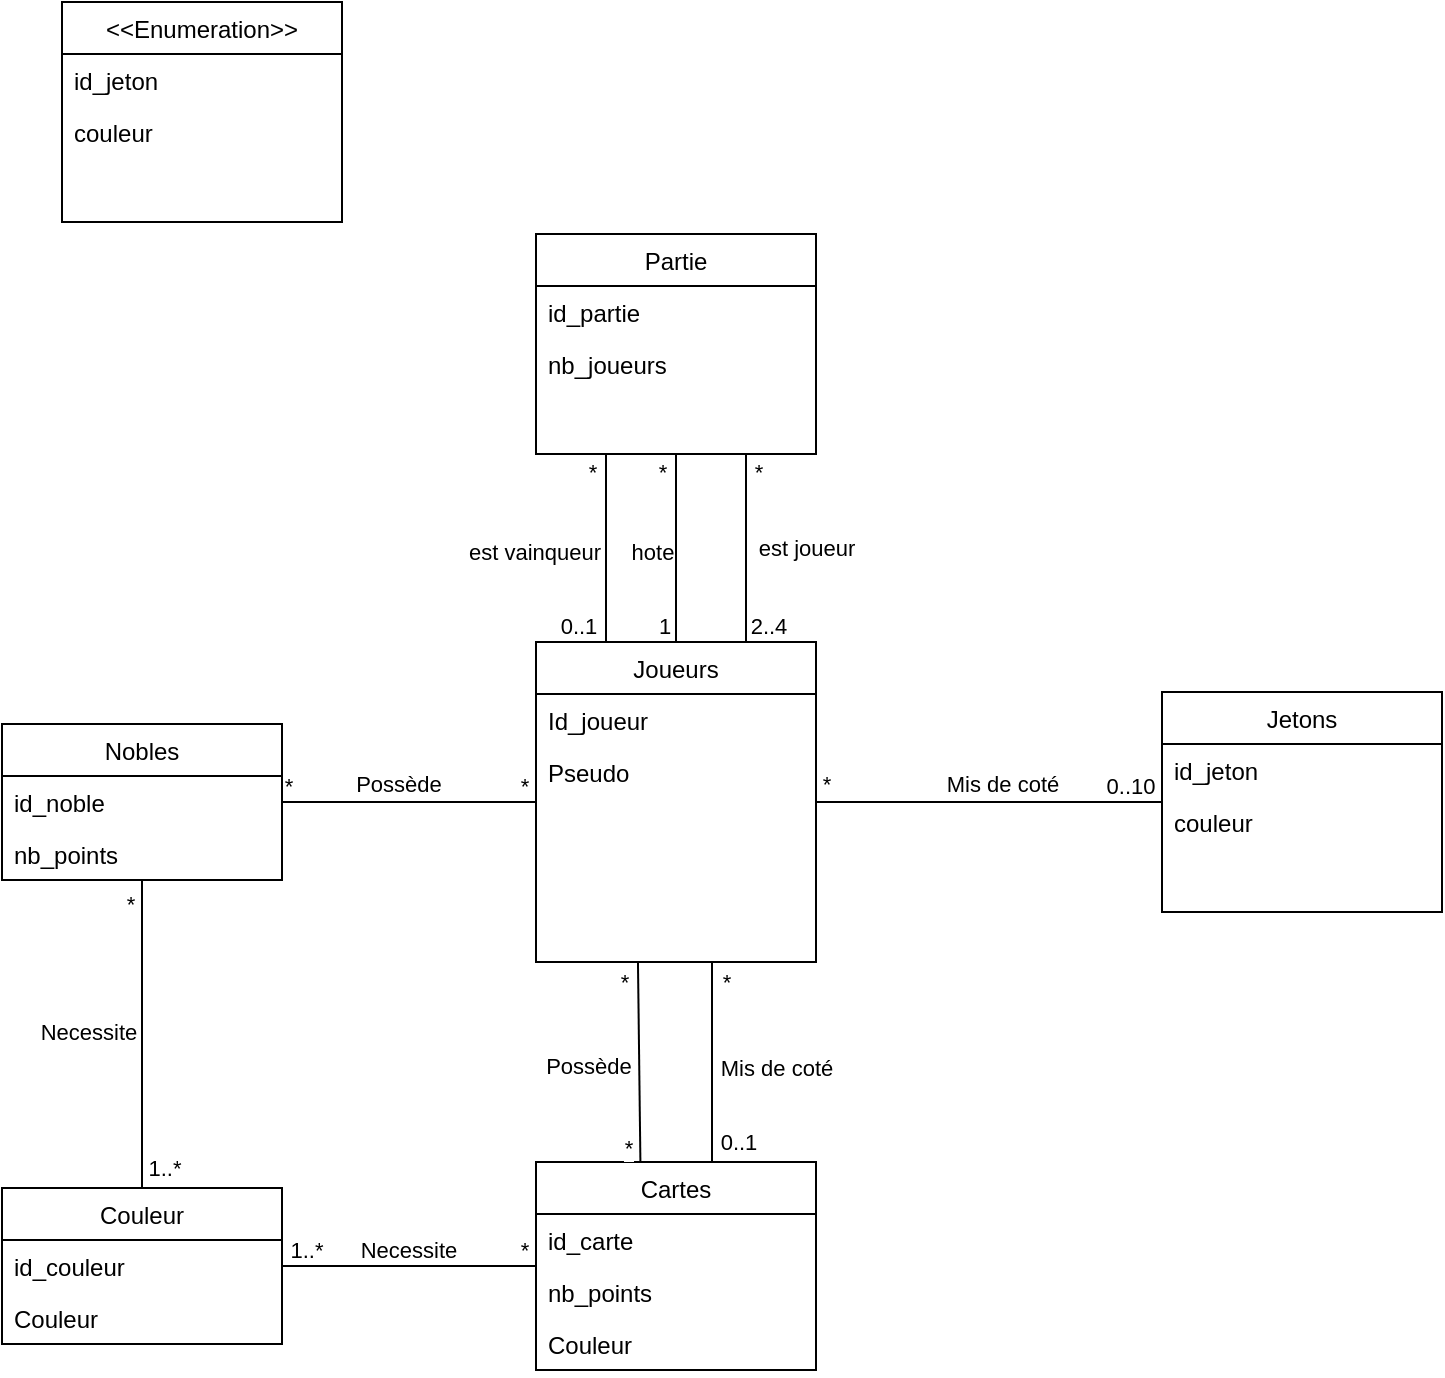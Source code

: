 <mxfile version="22.1.4" type="github">
  <diagram id="C5RBs43oDa-KdzZeNtuy" name="Page-1">
    <mxGraphModel dx="1000" dy="1753" grid="1" gridSize="10" guides="1" tooltips="1" connect="1" arrows="1" fold="1" page="1" pageScale="1" pageWidth="827" pageHeight="1169" math="0" shadow="0">
      <root>
        <mxCell id="WIyWlLk6GJQsqaUBKTNV-0" />
        <mxCell id="WIyWlLk6GJQsqaUBKTNV-1" parent="WIyWlLk6GJQsqaUBKTNV-0" />
        <mxCell id="2LHrE22rl46TA7Fi1NJV-0" value="Joueurs" style="swimlane;fontStyle=0;align=center;verticalAlign=top;childLayout=stackLayout;horizontal=1;startSize=26;horizontalStack=0;resizeParent=1;resizeLast=0;collapsible=1;marginBottom=0;rounded=0;shadow=0;strokeWidth=1;" parent="WIyWlLk6GJQsqaUBKTNV-1" vertex="1">
          <mxGeometry x="897" y="50" width="140" height="160" as="geometry">
            <mxRectangle x="550" y="140" width="160" height="26" as="alternateBounds" />
          </mxGeometry>
        </mxCell>
        <mxCell id="2LHrE22rl46TA7Fi1NJV-1" value="Id_joueur" style="text;align=left;verticalAlign=top;spacingLeft=4;spacingRight=4;overflow=hidden;rotatable=0;points=[[0,0.5],[1,0.5]];portConstraint=eastwest;" parent="2LHrE22rl46TA7Fi1NJV-0" vertex="1">
          <mxGeometry y="26" width="140" height="26" as="geometry" />
        </mxCell>
        <mxCell id="2LHrE22rl46TA7Fi1NJV-34" value="Pseudo" style="text;align=left;verticalAlign=top;spacingLeft=4;spacingRight=4;overflow=hidden;rotatable=0;points=[[0,0.5],[1,0.5]];portConstraint=eastwest;" parent="2LHrE22rl46TA7Fi1NJV-0" vertex="1">
          <mxGeometry y="52" width="140" height="26" as="geometry" />
        </mxCell>
        <mxCell id="2LHrE22rl46TA7Fi1NJV-9" value="Cartes" style="swimlane;fontStyle=0;align=center;verticalAlign=top;childLayout=stackLayout;horizontal=1;startSize=26;horizontalStack=0;resizeParent=1;resizeLast=0;collapsible=1;marginBottom=0;rounded=0;shadow=0;strokeWidth=1;" parent="WIyWlLk6GJQsqaUBKTNV-1" vertex="1">
          <mxGeometry x="897" y="310" width="140" height="104" as="geometry">
            <mxRectangle x="550" y="140" width="160" height="26" as="alternateBounds" />
          </mxGeometry>
        </mxCell>
        <mxCell id="2LHrE22rl46TA7Fi1NJV-50" value="id_carte" style="text;align=left;verticalAlign=top;spacingLeft=4;spacingRight=4;overflow=hidden;rotatable=0;points=[[0,0.5],[1,0.5]];portConstraint=eastwest;" parent="2LHrE22rl46TA7Fi1NJV-9" vertex="1">
          <mxGeometry y="26" width="140" height="26" as="geometry" />
        </mxCell>
        <mxCell id="2LHrE22rl46TA7Fi1NJV-10" value="nb_points" style="text;align=left;verticalAlign=top;spacingLeft=4;spacingRight=4;overflow=hidden;rotatable=0;points=[[0,0.5],[1,0.5]];portConstraint=eastwest;" parent="2LHrE22rl46TA7Fi1NJV-9" vertex="1">
          <mxGeometry y="52" width="140" height="26" as="geometry" />
        </mxCell>
        <mxCell id="eFTHYfon2pCEt5b85kIS-16" value="Couleur" style="text;align=left;verticalAlign=top;spacingLeft=4;spacingRight=4;overflow=hidden;rotatable=0;points=[[0,0.5],[1,0.5]];portConstraint=eastwest;" vertex="1" parent="2LHrE22rl46TA7Fi1NJV-9">
          <mxGeometry y="78" width="140" height="26" as="geometry" />
        </mxCell>
        <mxCell id="2LHrE22rl46TA7Fi1NJV-17" value="" style="endArrow=none;html=1;rounded=0;" parent="WIyWlLk6GJQsqaUBKTNV-1" edge="1">
          <mxGeometry width="50" height="50" relative="1" as="geometry">
            <mxPoint x="949.204" y="310" as="sourcePoint" />
            <mxPoint x="947.98" y="210" as="targetPoint" />
          </mxGeometry>
        </mxCell>
        <mxCell id="2LHrE22rl46TA7Fi1NJV-18" value="Possède" style="edgeLabel;html=1;align=center;verticalAlign=middle;resizable=0;points=[];" parent="2LHrE22rl46TA7Fi1NJV-17" vertex="1" connectable="0">
          <mxGeometry x="0.112" y="2" relative="1" as="geometry">
            <mxPoint x="-24" y="7" as="offset" />
          </mxGeometry>
        </mxCell>
        <mxCell id="2LHrE22rl46TA7Fi1NJV-24" value="*" style="edgeLabel;html=1;align=center;verticalAlign=middle;resizable=0;points=[];" parent="2LHrE22rl46TA7Fi1NJV-17" vertex="1" connectable="0">
          <mxGeometry x="0.888" y="1" relative="1" as="geometry">
            <mxPoint x="-6" y="4" as="offset" />
          </mxGeometry>
        </mxCell>
        <mxCell id="2LHrE22rl46TA7Fi1NJV-25" value="*" style="edgeLabel;html=1;align=center;verticalAlign=middle;resizable=0;points=[];" parent="2LHrE22rl46TA7Fi1NJV-17" vertex="1" connectable="0">
          <mxGeometry x="-0.81" y="-3" relative="1" as="geometry">
            <mxPoint x="-9" y="2" as="offset" />
          </mxGeometry>
        </mxCell>
        <mxCell id="2LHrE22rl46TA7Fi1NJV-19" value="" style="endArrow=none;html=1;rounded=0;" parent="WIyWlLk6GJQsqaUBKTNV-1" edge="1">
          <mxGeometry width="50" height="50" relative="1" as="geometry">
            <mxPoint x="985.0" y="310" as="sourcePoint" />
            <mxPoint x="985.0" y="210" as="targetPoint" />
          </mxGeometry>
        </mxCell>
        <mxCell id="2LHrE22rl46TA7Fi1NJV-20" value="Mis de coté" style="edgeLabel;html=1;align=center;verticalAlign=middle;resizable=0;points=[];" parent="2LHrE22rl46TA7Fi1NJV-19" vertex="1" connectable="0">
          <mxGeometry x="0.112" y="2" relative="1" as="geometry">
            <mxPoint x="34" y="8" as="offset" />
          </mxGeometry>
        </mxCell>
        <mxCell id="2LHrE22rl46TA7Fi1NJV-21" value="0..1" style="edgeLabel;html=1;align=center;verticalAlign=middle;resizable=0;points=[];" parent="2LHrE22rl46TA7Fi1NJV-19" vertex="1" connectable="0">
          <mxGeometry x="0.75" relative="1" as="geometry">
            <mxPoint x="13" y="77" as="offset" />
          </mxGeometry>
        </mxCell>
        <mxCell id="2LHrE22rl46TA7Fi1NJV-23" value="*" style="edgeLabel;html=1;align=center;verticalAlign=middle;resizable=0;points=[];" parent="2LHrE22rl46TA7Fi1NJV-19" vertex="1" connectable="0">
          <mxGeometry x="0.777" relative="1" as="geometry">
            <mxPoint x="7" y="-1" as="offset" />
          </mxGeometry>
        </mxCell>
        <mxCell id="2LHrE22rl46TA7Fi1NJV-26" value="Jetons" style="swimlane;fontStyle=0;align=center;verticalAlign=top;childLayout=stackLayout;horizontal=1;startSize=26;horizontalStack=0;resizeParent=1;resizeLast=0;collapsible=1;marginBottom=0;rounded=0;shadow=0;strokeWidth=1;" parent="WIyWlLk6GJQsqaUBKTNV-1" vertex="1">
          <mxGeometry x="1210" y="75" width="140" height="110" as="geometry">
            <mxRectangle x="550" y="140" width="160" height="26" as="alternateBounds" />
          </mxGeometry>
        </mxCell>
        <mxCell id="2LHrE22rl46TA7Fi1NJV-27" value="id_jeton" style="text;align=left;verticalAlign=top;spacingLeft=4;spacingRight=4;overflow=hidden;rotatable=0;points=[[0,0.5],[1,0.5]];portConstraint=eastwest;" parent="2LHrE22rl46TA7Fi1NJV-26" vertex="1">
          <mxGeometry y="26" width="140" height="26" as="geometry" />
        </mxCell>
        <mxCell id="2LHrE22rl46TA7Fi1NJV-28" value="couleur" style="text;align=left;verticalAlign=top;spacingLeft=4;spacingRight=4;overflow=hidden;rotatable=0;points=[[0,0.5],[1,0.5]];portConstraint=eastwest;rounded=0;shadow=0;html=0;" parent="2LHrE22rl46TA7Fi1NJV-26" vertex="1">
          <mxGeometry y="52" width="140" height="26" as="geometry" />
        </mxCell>
        <mxCell id="2LHrE22rl46TA7Fi1NJV-30" value="" style="endArrow=none;html=1;rounded=0;" parent="WIyWlLk6GJQsqaUBKTNV-1" source="2LHrE22rl46TA7Fi1NJV-0" target="2LHrE22rl46TA7Fi1NJV-26" edge="1">
          <mxGeometry width="50" height="50" relative="1" as="geometry">
            <mxPoint x="995.0" y="320" as="sourcePoint" />
            <mxPoint x="995.0" y="220" as="targetPoint" />
          </mxGeometry>
        </mxCell>
        <mxCell id="2LHrE22rl46TA7Fi1NJV-31" value="Mis de coté" style="edgeLabel;html=1;align=center;verticalAlign=middle;resizable=0;points=[];" parent="2LHrE22rl46TA7Fi1NJV-30" vertex="1" connectable="0">
          <mxGeometry x="0.112" y="2" relative="1" as="geometry">
            <mxPoint x="-3" y="-7" as="offset" />
          </mxGeometry>
        </mxCell>
        <mxCell id="2LHrE22rl46TA7Fi1NJV-32" value="*" style="edgeLabel;html=1;align=center;verticalAlign=middle;resizable=0;points=[];" parent="2LHrE22rl46TA7Fi1NJV-30" vertex="1" connectable="0">
          <mxGeometry x="0.75" relative="1" as="geometry">
            <mxPoint x="-147" y="-9" as="offset" />
          </mxGeometry>
        </mxCell>
        <mxCell id="2LHrE22rl46TA7Fi1NJV-33" value="0..10" style="edgeLabel;html=1;align=center;verticalAlign=middle;resizable=0;points=[];" parent="2LHrE22rl46TA7Fi1NJV-30" vertex="1" connectable="0">
          <mxGeometry x="0.777" relative="1" as="geometry">
            <mxPoint x="3" y="-8" as="offset" />
          </mxGeometry>
        </mxCell>
        <mxCell id="2LHrE22rl46TA7Fi1NJV-39" value="" style="endArrow=none;html=1;rounded=0;exitX=0.75;exitY=1;exitDx=0;exitDy=0;entryX=0.75;entryY=0;entryDx=0;entryDy=0;" parent="WIyWlLk6GJQsqaUBKTNV-1" source="2LHrE22rl46TA7Fi1NJV-43" target="2LHrE22rl46TA7Fi1NJV-0" edge="1">
          <mxGeometry width="50" height="50" relative="1" as="geometry">
            <mxPoint x="1130" y="-30" as="sourcePoint" />
            <mxPoint x="1303" y="-30" as="targetPoint" />
          </mxGeometry>
        </mxCell>
        <mxCell id="2LHrE22rl46TA7Fi1NJV-40" value="est joueur" style="edgeLabel;html=1;align=center;verticalAlign=middle;resizable=0;points=[];" parent="2LHrE22rl46TA7Fi1NJV-39" vertex="1" connectable="0">
          <mxGeometry x="0.112" y="2" relative="1" as="geometry">
            <mxPoint x="28" y="-6" as="offset" />
          </mxGeometry>
        </mxCell>
        <mxCell id="2LHrE22rl46TA7Fi1NJV-41" value="*" style="edgeLabel;html=1;align=center;verticalAlign=middle;resizable=0;points=[];" parent="2LHrE22rl46TA7Fi1NJV-39" vertex="1" connectable="0">
          <mxGeometry x="0.75" relative="1" as="geometry">
            <mxPoint x="6" y="-74" as="offset" />
          </mxGeometry>
        </mxCell>
        <mxCell id="2LHrE22rl46TA7Fi1NJV-42" value="2..4" style="edgeLabel;html=1;align=center;verticalAlign=middle;resizable=0;points=[];" parent="2LHrE22rl46TA7Fi1NJV-39" vertex="1" connectable="0">
          <mxGeometry x="0.777" relative="1" as="geometry">
            <mxPoint x="11" y="2" as="offset" />
          </mxGeometry>
        </mxCell>
        <mxCell id="2LHrE22rl46TA7Fi1NJV-43" value="Partie" style="swimlane;fontStyle=0;align=center;verticalAlign=top;childLayout=stackLayout;horizontal=1;startSize=26;horizontalStack=0;resizeParent=1;resizeLast=0;collapsible=1;marginBottom=0;rounded=0;shadow=0;strokeWidth=1;" parent="WIyWlLk6GJQsqaUBKTNV-1" vertex="1">
          <mxGeometry x="897" y="-154" width="140" height="110" as="geometry">
            <mxRectangle x="550" y="140" width="160" height="26" as="alternateBounds" />
          </mxGeometry>
        </mxCell>
        <mxCell id="2LHrE22rl46TA7Fi1NJV-44" value="id_partie" style="text;align=left;verticalAlign=top;spacingLeft=4;spacingRight=4;overflow=hidden;rotatable=0;points=[[0,0.5],[1,0.5]];portConstraint=eastwest;" parent="2LHrE22rl46TA7Fi1NJV-43" vertex="1">
          <mxGeometry y="26" width="140" height="26" as="geometry" />
        </mxCell>
        <mxCell id="2LHrE22rl46TA7Fi1NJV-45" value="nb_joueurs" style="text;align=left;verticalAlign=top;spacingLeft=4;spacingRight=4;overflow=hidden;rotatable=0;points=[[0,0.5],[1,0.5]];portConstraint=eastwest;rounded=0;shadow=0;html=0;" parent="2LHrE22rl46TA7Fi1NJV-43" vertex="1">
          <mxGeometry y="52" width="140" height="26" as="geometry" />
        </mxCell>
        <mxCell id="2LHrE22rl46TA7Fi1NJV-46" value="" style="endArrow=none;html=1;rounded=0;exitX=0.25;exitY=1;exitDx=0;exitDy=0;entryX=0.25;entryY=0;entryDx=0;entryDy=0;" parent="WIyWlLk6GJQsqaUBKTNV-1" source="2LHrE22rl46TA7Fi1NJV-43" target="2LHrE22rl46TA7Fi1NJV-0" edge="1">
          <mxGeometry width="50" height="50" relative="1" as="geometry">
            <mxPoint x="820" y="-20" as="sourcePoint" />
            <mxPoint x="820" y="74" as="targetPoint" />
          </mxGeometry>
        </mxCell>
        <mxCell id="2LHrE22rl46TA7Fi1NJV-47" value="est vainqueur" style="edgeLabel;html=1;align=center;verticalAlign=middle;resizable=0;points=[];" parent="2LHrE22rl46TA7Fi1NJV-46" vertex="1" connectable="0">
          <mxGeometry x="0.112" y="2" relative="1" as="geometry">
            <mxPoint x="-38" y="-4" as="offset" />
          </mxGeometry>
        </mxCell>
        <mxCell id="2LHrE22rl46TA7Fi1NJV-48" value="*" style="edgeLabel;html=1;align=center;verticalAlign=middle;resizable=0;points=[];" parent="2LHrE22rl46TA7Fi1NJV-46" vertex="1" connectable="0">
          <mxGeometry x="0.75" relative="1" as="geometry">
            <mxPoint x="-7" y="-74" as="offset" />
          </mxGeometry>
        </mxCell>
        <mxCell id="2LHrE22rl46TA7Fi1NJV-49" value="0..1" style="edgeLabel;html=1;align=center;verticalAlign=middle;resizable=0;points=[];" parent="2LHrE22rl46TA7Fi1NJV-46" vertex="1" connectable="0">
          <mxGeometry x="0.777" relative="1" as="geometry">
            <mxPoint x="-14" y="2" as="offset" />
          </mxGeometry>
        </mxCell>
        <mxCell id="eFTHYfon2pCEt5b85kIS-1" value="Nobles" style="swimlane;fontStyle=0;align=center;verticalAlign=top;childLayout=stackLayout;horizontal=1;startSize=26;horizontalStack=0;resizeParent=1;resizeLast=0;collapsible=1;marginBottom=0;rounded=0;shadow=0;strokeWidth=1;" vertex="1" parent="WIyWlLk6GJQsqaUBKTNV-1">
          <mxGeometry x="630" y="91" width="140" height="78" as="geometry">
            <mxRectangle x="550" y="140" width="160" height="26" as="alternateBounds" />
          </mxGeometry>
        </mxCell>
        <mxCell id="eFTHYfon2pCEt5b85kIS-2" value="id_noble" style="text;align=left;verticalAlign=top;spacingLeft=4;spacingRight=4;overflow=hidden;rotatable=0;points=[[0,0.5],[1,0.5]];portConstraint=eastwest;" vertex="1" parent="eFTHYfon2pCEt5b85kIS-1">
          <mxGeometry y="26" width="140" height="26" as="geometry" />
        </mxCell>
        <mxCell id="eFTHYfon2pCEt5b85kIS-3" value="nb_points" style="text;align=left;verticalAlign=top;spacingLeft=4;spacingRight=4;overflow=hidden;rotatable=0;points=[[0,0.5],[1,0.5]];portConstraint=eastwest;rounded=0;shadow=0;html=0;" vertex="1" parent="eFTHYfon2pCEt5b85kIS-1">
          <mxGeometry y="52" width="140" height="26" as="geometry" />
        </mxCell>
        <mxCell id="eFTHYfon2pCEt5b85kIS-4" value="" style="endArrow=none;html=1;rounded=0;" edge="1" parent="WIyWlLk6GJQsqaUBKTNV-1" source="eFTHYfon2pCEt5b85kIS-1" target="2LHrE22rl46TA7Fi1NJV-0">
          <mxGeometry width="50" height="50" relative="1" as="geometry">
            <mxPoint x="959.204" y="320" as="sourcePoint" />
            <mxPoint x="957.98" y="220" as="targetPoint" />
          </mxGeometry>
        </mxCell>
        <mxCell id="eFTHYfon2pCEt5b85kIS-5" value="Possède" style="edgeLabel;html=1;align=center;verticalAlign=middle;resizable=0;points=[];" vertex="1" connectable="0" parent="eFTHYfon2pCEt5b85kIS-4">
          <mxGeometry x="0.112" y="2" relative="1" as="geometry">
            <mxPoint x="-13" y="-7" as="offset" />
          </mxGeometry>
        </mxCell>
        <mxCell id="eFTHYfon2pCEt5b85kIS-6" value="*" style="edgeLabel;html=1;align=center;verticalAlign=middle;resizable=0;points=[];" vertex="1" connectable="0" parent="eFTHYfon2pCEt5b85kIS-4">
          <mxGeometry x="0.888" y="1" relative="1" as="geometry">
            <mxPoint x="1" y="-7" as="offset" />
          </mxGeometry>
        </mxCell>
        <mxCell id="eFTHYfon2pCEt5b85kIS-7" value="*" style="edgeLabel;html=1;align=center;verticalAlign=middle;resizable=0;points=[];" vertex="1" connectable="0" parent="eFTHYfon2pCEt5b85kIS-4">
          <mxGeometry x="-0.81" y="-3" relative="1" as="geometry">
            <mxPoint x="-9" y="-11" as="offset" />
          </mxGeometry>
        </mxCell>
        <mxCell id="eFTHYfon2pCEt5b85kIS-9" value="" style="endArrow=none;html=1;rounded=0;" edge="1" parent="WIyWlLk6GJQsqaUBKTNV-1" source="2LHrE22rl46TA7Fi1NJV-43" target="2LHrE22rl46TA7Fi1NJV-0">
          <mxGeometry width="50" height="50" relative="1" as="geometry">
            <mxPoint x="942" y="-34" as="sourcePoint" />
            <mxPoint x="942" y="60" as="targetPoint" />
          </mxGeometry>
        </mxCell>
        <mxCell id="eFTHYfon2pCEt5b85kIS-10" value="hote" style="edgeLabel;html=1;align=center;verticalAlign=middle;resizable=0;points=[];" vertex="1" connectable="0" parent="eFTHYfon2pCEt5b85kIS-9">
          <mxGeometry x="0.112" y="2" relative="1" as="geometry">
            <mxPoint x="-14" y="-4" as="offset" />
          </mxGeometry>
        </mxCell>
        <mxCell id="eFTHYfon2pCEt5b85kIS-11" value="*" style="edgeLabel;html=1;align=center;verticalAlign=middle;resizable=0;points=[];" vertex="1" connectable="0" parent="eFTHYfon2pCEt5b85kIS-9">
          <mxGeometry x="0.75" relative="1" as="geometry">
            <mxPoint x="-7" y="-74" as="offset" />
          </mxGeometry>
        </mxCell>
        <mxCell id="eFTHYfon2pCEt5b85kIS-12" value="1" style="edgeLabel;html=1;align=center;verticalAlign=middle;resizable=0;points=[];" vertex="1" connectable="0" parent="eFTHYfon2pCEt5b85kIS-9">
          <mxGeometry x="0.777" relative="1" as="geometry">
            <mxPoint x="-6" y="2" as="offset" />
          </mxGeometry>
        </mxCell>
        <mxCell id="eFTHYfon2pCEt5b85kIS-13" value="Couleur" style="swimlane;fontStyle=0;align=center;verticalAlign=top;childLayout=stackLayout;horizontal=1;startSize=26;horizontalStack=0;resizeParent=1;resizeLast=0;collapsible=1;marginBottom=0;rounded=0;shadow=0;strokeWidth=1;" vertex="1" parent="WIyWlLk6GJQsqaUBKTNV-1">
          <mxGeometry x="630" y="323" width="140" height="78" as="geometry">
            <mxRectangle x="550" y="140" width="160" height="26" as="alternateBounds" />
          </mxGeometry>
        </mxCell>
        <mxCell id="eFTHYfon2pCEt5b85kIS-14" value="id_couleur" style="text;align=left;verticalAlign=top;spacingLeft=4;spacingRight=4;overflow=hidden;rotatable=0;points=[[0,0.5],[1,0.5]];portConstraint=eastwest;" vertex="1" parent="eFTHYfon2pCEt5b85kIS-13">
          <mxGeometry y="26" width="140" height="26" as="geometry" />
        </mxCell>
        <mxCell id="eFTHYfon2pCEt5b85kIS-29" value="Couleur" style="text;align=left;verticalAlign=top;spacingLeft=4;spacingRight=4;overflow=hidden;rotatable=0;points=[[0,0.5],[1,0.5]];portConstraint=eastwest;" vertex="1" parent="eFTHYfon2pCEt5b85kIS-13">
          <mxGeometry y="52" width="140" height="26" as="geometry" />
        </mxCell>
        <mxCell id="eFTHYfon2pCEt5b85kIS-18" value="" style="endArrow=none;html=1;rounded=0;" edge="1" parent="WIyWlLk6GJQsqaUBKTNV-1" source="eFTHYfon2pCEt5b85kIS-1" target="eFTHYfon2pCEt5b85kIS-13">
          <mxGeometry width="50" height="50" relative="1" as="geometry">
            <mxPoint x="780" y="140" as="sourcePoint" />
            <mxPoint x="907" y="140" as="targetPoint" />
          </mxGeometry>
        </mxCell>
        <mxCell id="eFTHYfon2pCEt5b85kIS-19" value="Necessite" style="edgeLabel;html=1;align=center;verticalAlign=middle;resizable=0;points=[];" vertex="1" connectable="0" parent="eFTHYfon2pCEt5b85kIS-18">
          <mxGeometry x="0.112" y="2" relative="1" as="geometry">
            <mxPoint x="-29" y="-10" as="offset" />
          </mxGeometry>
        </mxCell>
        <mxCell id="eFTHYfon2pCEt5b85kIS-20" value="1..*" style="edgeLabel;html=1;align=center;verticalAlign=middle;resizable=0;points=[];" vertex="1" connectable="0" parent="eFTHYfon2pCEt5b85kIS-18">
          <mxGeometry x="0.888" y="1" relative="1" as="geometry">
            <mxPoint x="10" y="-2" as="offset" />
          </mxGeometry>
        </mxCell>
        <mxCell id="eFTHYfon2pCEt5b85kIS-21" value="*" style="edgeLabel;html=1;align=center;verticalAlign=middle;resizable=0;points=[];" vertex="1" connectable="0" parent="eFTHYfon2pCEt5b85kIS-18">
          <mxGeometry x="-0.81" y="-3" relative="1" as="geometry">
            <mxPoint x="-3" y="-3" as="offset" />
          </mxGeometry>
        </mxCell>
        <mxCell id="eFTHYfon2pCEt5b85kIS-22" value="" style="endArrow=none;html=1;rounded=0;" edge="1" parent="WIyWlLk6GJQsqaUBKTNV-1" source="2LHrE22rl46TA7Fi1NJV-9" target="eFTHYfon2pCEt5b85kIS-13">
          <mxGeometry width="50" height="50" relative="1" as="geometry">
            <mxPoint x="710" y="179" as="sourcePoint" />
            <mxPoint x="710" y="310" as="targetPoint" />
          </mxGeometry>
        </mxCell>
        <mxCell id="eFTHYfon2pCEt5b85kIS-23" value="Necessite" style="edgeLabel;html=1;align=center;verticalAlign=middle;resizable=0;points=[];" vertex="1" connectable="0" parent="eFTHYfon2pCEt5b85kIS-22">
          <mxGeometry x="0.112" y="2" relative="1" as="geometry">
            <mxPoint x="6" y="-10" as="offset" />
          </mxGeometry>
        </mxCell>
        <mxCell id="eFTHYfon2pCEt5b85kIS-24" value="1..*" style="edgeLabel;html=1;align=center;verticalAlign=middle;resizable=0;points=[];" vertex="1" connectable="0" parent="eFTHYfon2pCEt5b85kIS-22">
          <mxGeometry x="0.888" y="1" relative="1" as="geometry">
            <mxPoint x="5" y="-9" as="offset" />
          </mxGeometry>
        </mxCell>
        <mxCell id="eFTHYfon2pCEt5b85kIS-25" value="*" style="edgeLabel;html=1;align=center;verticalAlign=middle;resizable=0;points=[];" vertex="1" connectable="0" parent="eFTHYfon2pCEt5b85kIS-22">
          <mxGeometry x="-0.81" y="-3" relative="1" as="geometry">
            <mxPoint x="6" y="-5" as="offset" />
          </mxGeometry>
        </mxCell>
        <mxCell id="eFTHYfon2pCEt5b85kIS-26" value="&lt;&lt;Enumeration&gt;&gt;&#xa;" style="swimlane;fontStyle=0;align=center;verticalAlign=top;childLayout=stackLayout;horizontal=1;startSize=26;horizontalStack=0;resizeParent=1;resizeLast=0;collapsible=1;marginBottom=0;rounded=0;shadow=0;strokeWidth=1;" vertex="1" parent="WIyWlLk6GJQsqaUBKTNV-1">
          <mxGeometry x="660" y="-270" width="140" height="110" as="geometry">
            <mxRectangle x="550" y="140" width="160" height="26" as="alternateBounds" />
          </mxGeometry>
        </mxCell>
        <mxCell id="eFTHYfon2pCEt5b85kIS-27" value="id_jeton" style="text;align=left;verticalAlign=top;spacingLeft=4;spacingRight=4;overflow=hidden;rotatable=0;points=[[0,0.5],[1,0.5]];portConstraint=eastwest;" vertex="1" parent="eFTHYfon2pCEt5b85kIS-26">
          <mxGeometry y="26" width="140" height="26" as="geometry" />
        </mxCell>
        <mxCell id="eFTHYfon2pCEt5b85kIS-28" value="couleur" style="text;align=left;verticalAlign=top;spacingLeft=4;spacingRight=4;overflow=hidden;rotatable=0;points=[[0,0.5],[1,0.5]];portConstraint=eastwest;rounded=0;shadow=0;html=0;" vertex="1" parent="eFTHYfon2pCEt5b85kIS-26">
          <mxGeometry y="52" width="140" height="26" as="geometry" />
        </mxCell>
      </root>
    </mxGraphModel>
  </diagram>
</mxfile>
